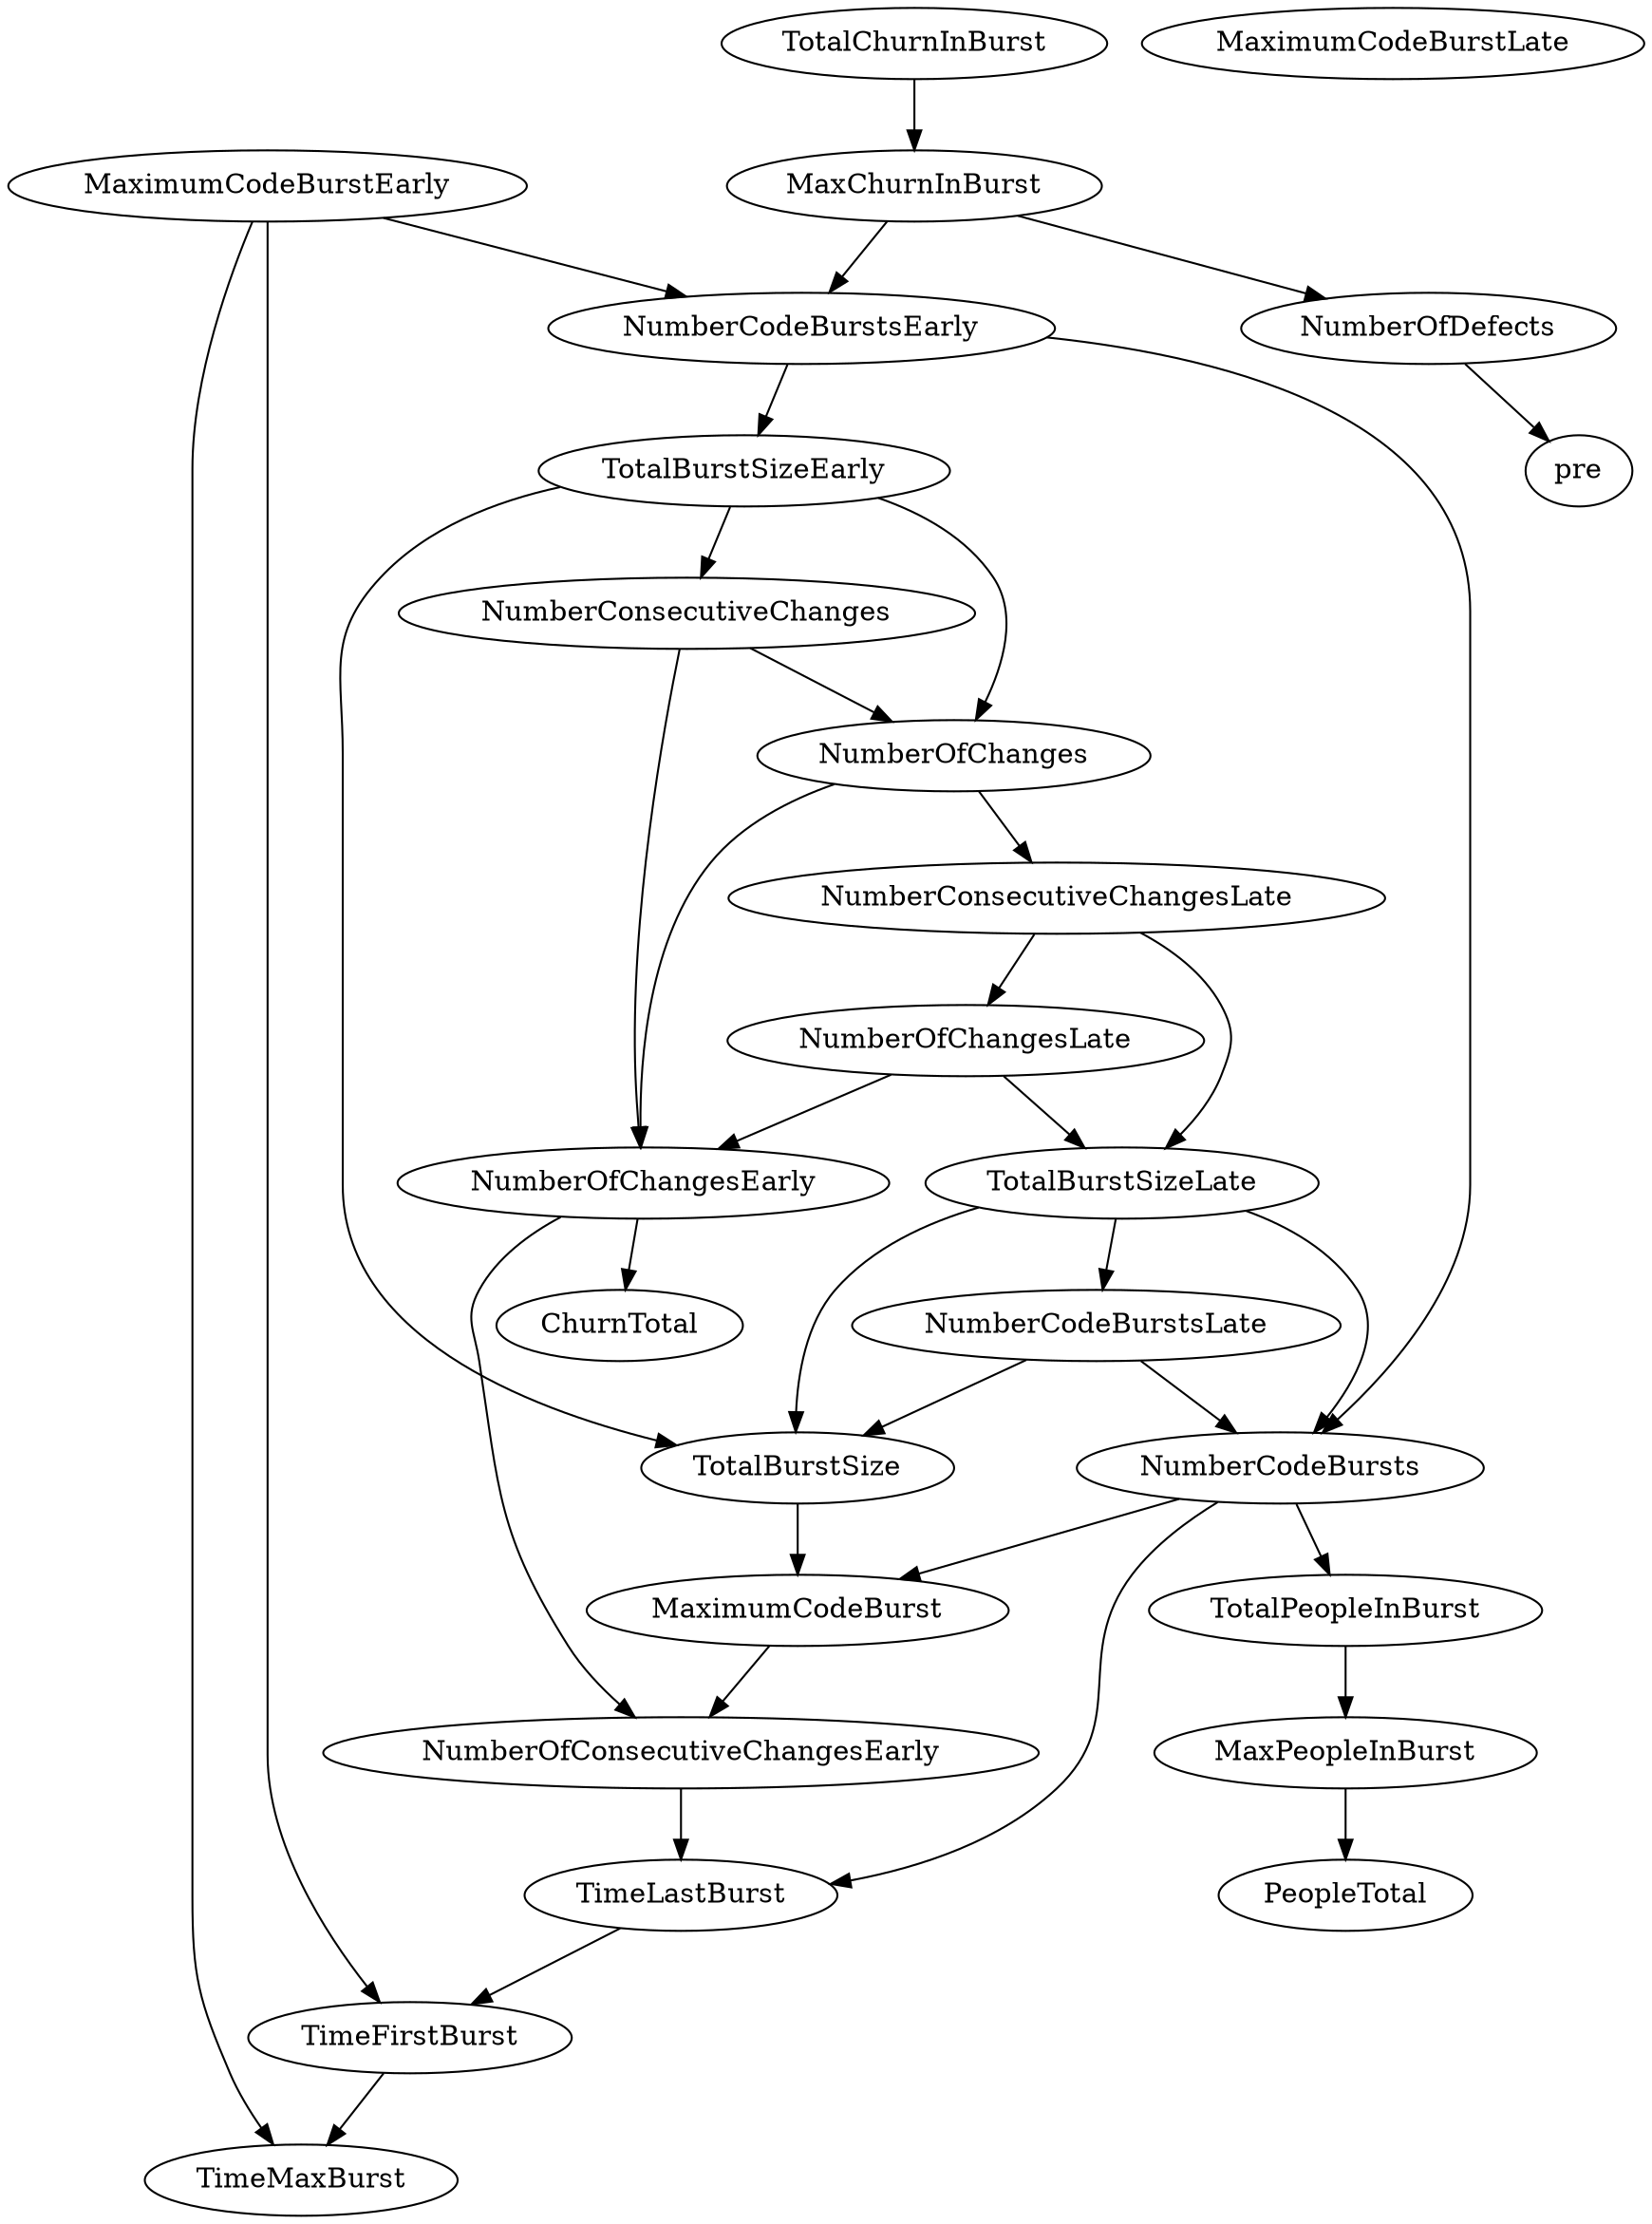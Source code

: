 digraph {
   TotalPeopleInBurst;
   MaximumCodeBurstLate;
   NumberOfChanges;
   MaxPeopleInBurst;
   TotalBurstSizeLate;
   NumberCodeBurstsLate;
   NumberOfChangesLate;
   NumberOfChangesEarly;
   MaxChurnInBurst;
   MaximumCodeBurstEarly;
   NumberCodeBurstsEarly;
   TimeFirstBurst;
   TotalChurnInBurst;
   ChurnTotal;
   MaximumCodeBurst;
   NumberOfConsecutiveChangesEarly;
   NumberConsecutiveChangesLate;
   TotalBurstSizeEarly;
   TotalBurstSize;
   TimeMaxBurst;
   NumberConsecutiveChanges;
   TimeLastBurst;
   NumberCodeBursts;
   PeopleTotal;
   pre;
   NumberOfDefects;
   TotalPeopleInBurst -> MaxPeopleInBurst;
   NumberOfChanges -> NumberOfChangesEarly;
   NumberOfChanges -> NumberConsecutiveChangesLate;
   MaxPeopleInBurst -> PeopleTotal;
   TotalBurstSizeLate -> NumberCodeBurstsLate;
   TotalBurstSizeLate -> TotalBurstSize;
   TotalBurstSizeLate -> NumberCodeBursts;
   NumberCodeBurstsLate -> TotalBurstSize;
   NumberCodeBurstsLate -> NumberCodeBursts;
   NumberOfChangesLate -> TotalBurstSizeLate;
   NumberOfChangesLate -> NumberOfChangesEarly;
   NumberOfChangesEarly -> ChurnTotal;
   NumberOfChangesEarly -> NumberOfConsecutiveChangesEarly;
   MaxChurnInBurst -> NumberCodeBurstsEarly;
   MaxChurnInBurst -> NumberOfDefects;
   MaximumCodeBurstEarly -> NumberCodeBurstsEarly;
   MaximumCodeBurstEarly -> TimeFirstBurst;
   MaximumCodeBurstEarly -> TimeMaxBurst;
   NumberCodeBurstsEarly -> TotalBurstSizeEarly;
   NumberCodeBurstsEarly -> NumberCodeBursts;
   TimeFirstBurst -> TimeMaxBurst;
   TotalChurnInBurst -> MaxChurnInBurst;
   MaximumCodeBurst -> NumberOfConsecutiveChangesEarly;
   NumberOfConsecutiveChangesEarly -> TimeLastBurst;
   NumberConsecutiveChangesLate -> TotalBurstSizeLate;
   NumberConsecutiveChangesLate -> NumberOfChangesLate;
   TotalBurstSizeEarly -> NumberOfChanges;
   TotalBurstSizeEarly -> TotalBurstSize;
   TotalBurstSizeEarly -> NumberConsecutiveChanges;
   TotalBurstSize -> MaximumCodeBurst;
   NumberConsecutiveChanges -> NumberOfChanges;
   NumberConsecutiveChanges -> NumberOfChangesEarly;
   TimeLastBurst -> TimeFirstBurst;
   NumberCodeBursts -> TotalPeopleInBurst;
   NumberCodeBursts -> MaximumCodeBurst;
   NumberCodeBursts -> TimeLastBurst;
   NumberOfDefects -> pre;
}
